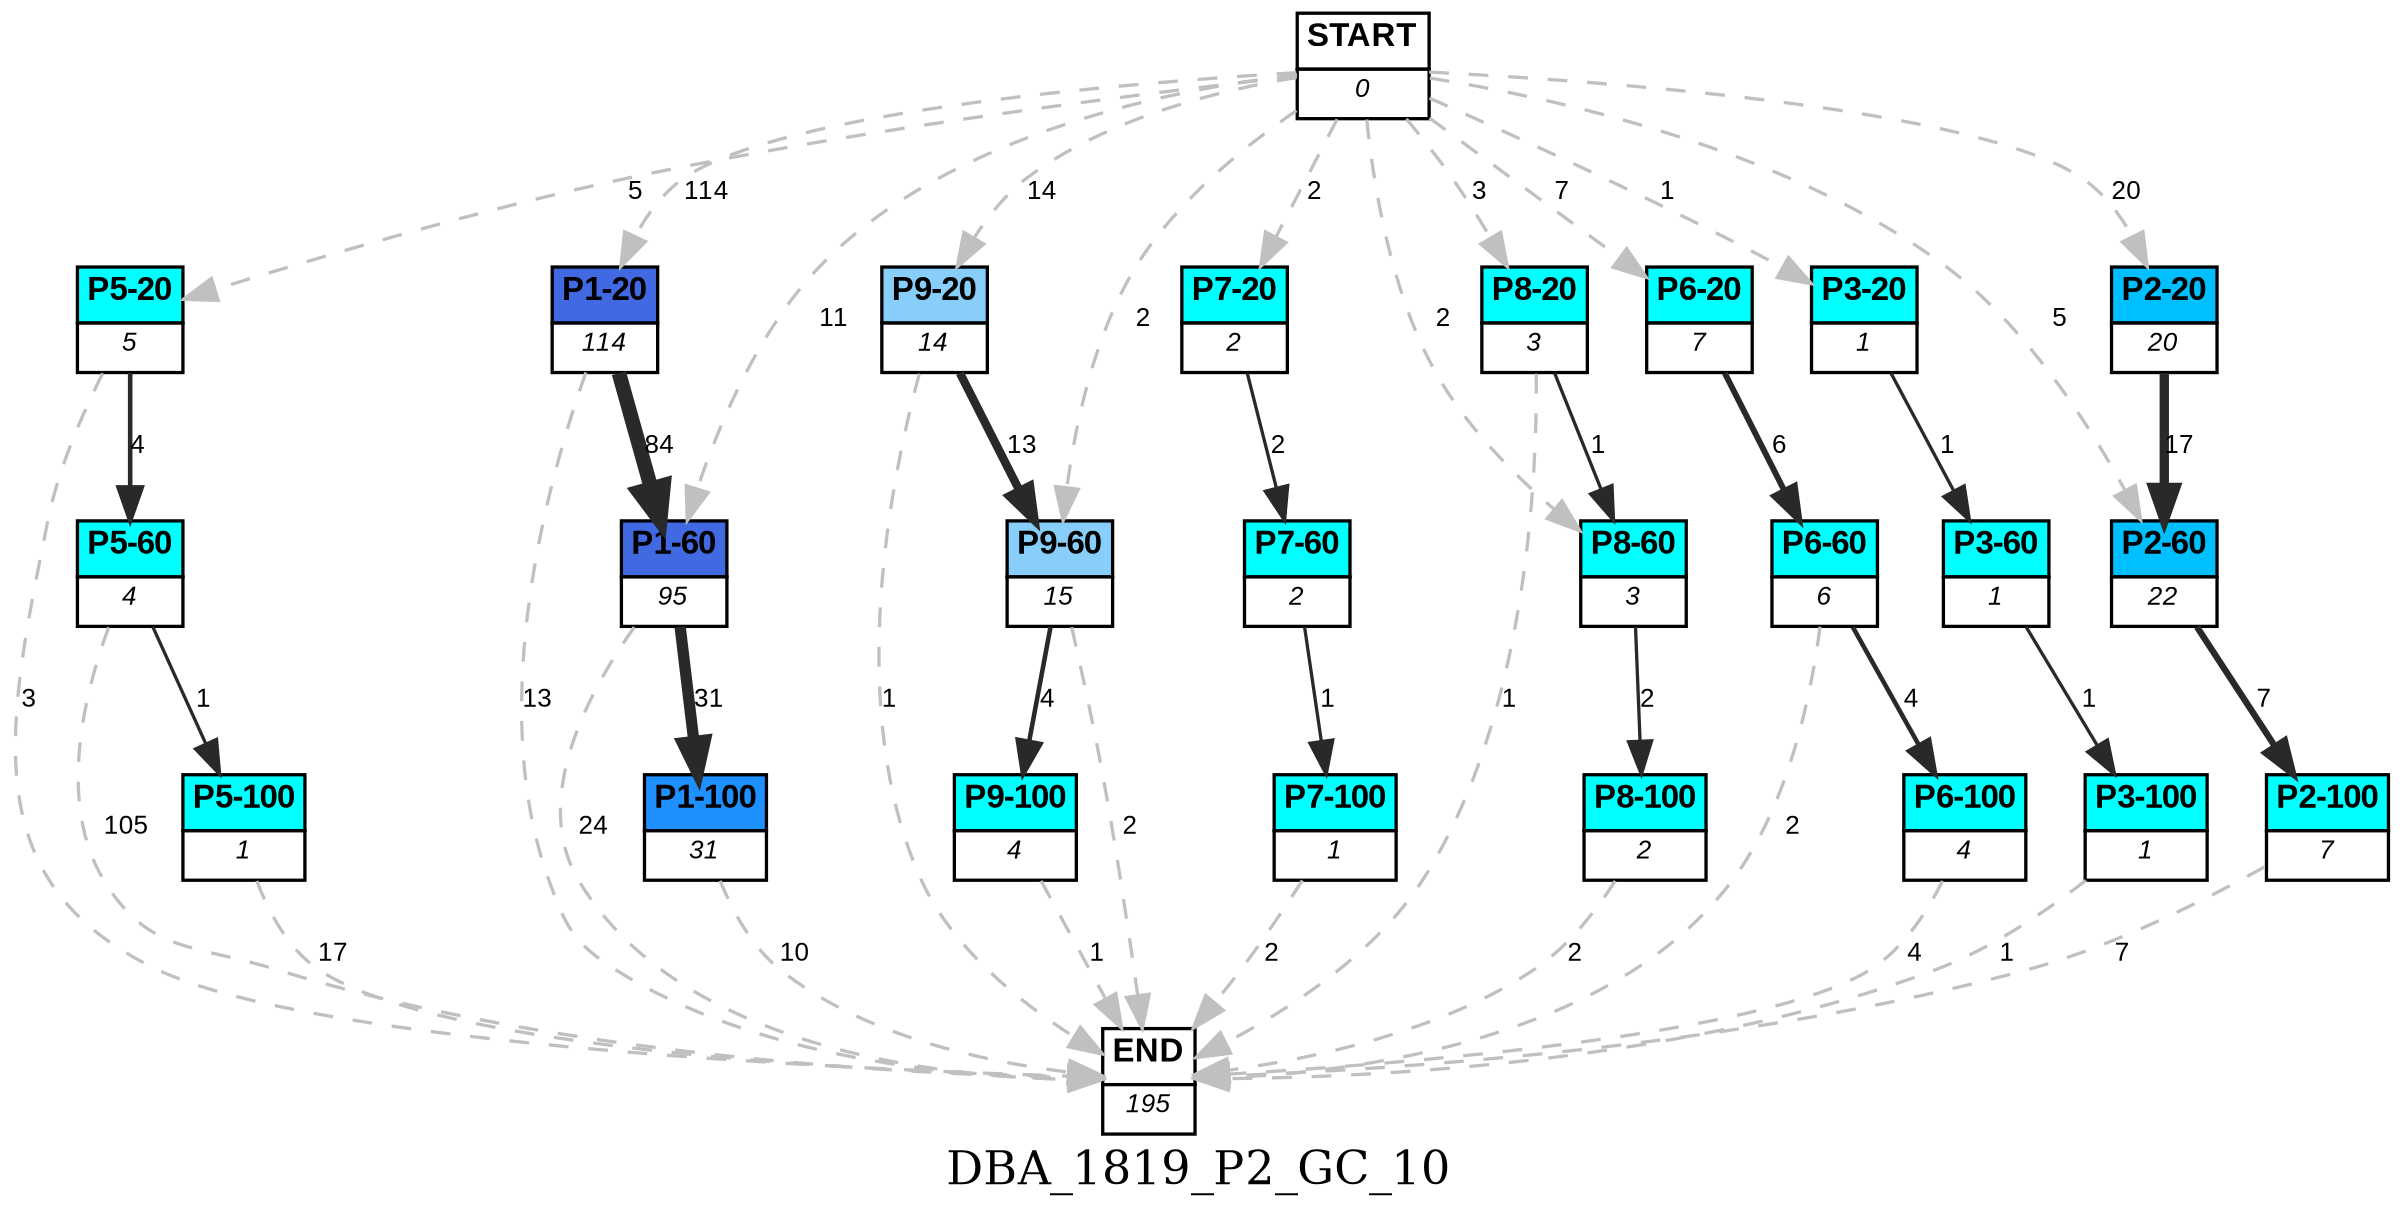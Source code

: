 digraph DBA_1819_P2_GC_10 {
	label=DBA_1819_P2_GC_10;
	dpi = 150
	size="16,11!";
	margin = 0;
"START" [shape=plain, label=<<table border="0" cellborder="1" cellspacing="0"><tr><td bgcolor="white"><FONT face="Arial" POINT-SIZE="10"><b>START</b></FONT></td></tr><tr><td bgcolor="white"><FONT face="Arial" POINT-SIZE="8"><i>0</i></FONT></td></tr></table>>]

"P5-20" [shape=plain, label=<<table border="0" cellborder="1" cellspacing="0"><tr><td bgcolor="aqua"><FONT face="Arial" POINT-SIZE="10"><b>P5-20</b></FONT></td></tr><tr><td bgcolor="white"><FONT face="Arial" POINT-SIZE="8"><i>5</i></FONT></td></tr></table>>]

"P5-60" [shape=plain, label=<<table border="0" cellborder="1" cellspacing="0"><tr><td bgcolor="aqua"><FONT face="Arial" POINT-SIZE="10"><b>P5-60</b></FONT></td></tr><tr><td bgcolor="white"><FONT face="Arial" POINT-SIZE="8"><i>4</i></FONT></td></tr></table>>]

"P5-100" [shape=plain, label=<<table border="0" cellborder="1" cellspacing="0"><tr><td bgcolor="aqua"><FONT face="Arial" POINT-SIZE="10"><b>P5-100</b></FONT></td></tr><tr><td bgcolor="white"><FONT face="Arial" POINT-SIZE="8"><i>1</i></FONT></td></tr></table>>]

"P1-20" [shape=plain, label=<<table border="0" cellborder="1" cellspacing="0"><tr><td bgcolor="royalblue"><FONT face="Arial" POINT-SIZE="10"><b>P1-20</b></FONT></td></tr><tr><td bgcolor="white"><FONT face="Arial" POINT-SIZE="8"><i>114</i></FONT></td></tr></table>>]

"P1-60" [shape=plain, label=<<table border="0" cellborder="1" cellspacing="0"><tr><td bgcolor="royalblue"><FONT face="Arial" POINT-SIZE="10"><b>P1-60</b></FONT></td></tr><tr><td bgcolor="white"><FONT face="Arial" POINT-SIZE="8"><i>95</i></FONT></td></tr></table>>]

"P1-100" [shape=plain, label=<<table border="0" cellborder="1" cellspacing="0"><tr><td bgcolor="dodgerblue"><FONT face="Arial" POINT-SIZE="10"><b>P1-100</b></FONT></td></tr><tr><td bgcolor="white"><FONT face="Arial" POINT-SIZE="8"><i>31</i></FONT></td></tr></table>>]

"P9-20" [shape=plain, label=<<table border="0" cellborder="1" cellspacing="0"><tr><td bgcolor="lightskyblue"><FONT face="Arial" POINT-SIZE="10"><b>P9-20</b></FONT></td></tr><tr><td bgcolor="white"><FONT face="Arial" POINT-SIZE="8"><i>14</i></FONT></td></tr></table>>]

"P9-60" [shape=plain, label=<<table border="0" cellborder="1" cellspacing="0"><tr><td bgcolor="lightskyblue"><FONT face="Arial" POINT-SIZE="10"><b>P9-60</b></FONT></td></tr><tr><td bgcolor="white"><FONT face="Arial" POINT-SIZE="8"><i>15</i></FONT></td></tr></table>>]

"P2-20" [shape=plain, label=<<table border="0" cellborder="1" cellspacing="0"><tr><td bgcolor="deepskyblue"><FONT face="Arial" POINT-SIZE="10"><b>P2-20</b></FONT></td></tr><tr><td bgcolor="white"><FONT face="Arial" POINT-SIZE="8"><i>20</i></FONT></td></tr></table>>]

"P2-60" [shape=plain, label=<<table border="0" cellborder="1" cellspacing="0"><tr><td bgcolor="deepskyblue"><FONT face="Arial" POINT-SIZE="10"><b>P2-60</b></FONT></td></tr><tr><td bgcolor="white"><FONT face="Arial" POINT-SIZE="8"><i>22</i></FONT></td></tr></table>>]

"P7-20" [shape=plain, label=<<table border="0" cellborder="1" cellspacing="0"><tr><td bgcolor="aqua"><FONT face="Arial" POINT-SIZE="10"><b>P7-20</b></FONT></td></tr><tr><td bgcolor="white"><FONT face="Arial" POINT-SIZE="8"><i>2</i></FONT></td></tr></table>>]

"P7-60" [shape=plain, label=<<table border="0" cellborder="1" cellspacing="0"><tr><td bgcolor="aqua"><FONT face="Arial" POINT-SIZE="10"><b>P7-60</b></FONT></td></tr><tr><td bgcolor="white"><FONT face="Arial" POINT-SIZE="8"><i>2</i></FONT></td></tr></table>>]

"P7-100" [shape=plain, label=<<table border="0" cellborder="1" cellspacing="0"><tr><td bgcolor="aqua"><FONT face="Arial" POINT-SIZE="10"><b>P7-100</b></FONT></td></tr><tr><td bgcolor="white"><FONT face="Arial" POINT-SIZE="8"><i>1</i></FONT></td></tr></table>>]

"P8-20" [shape=plain, label=<<table border="0" cellborder="1" cellspacing="0"><tr><td bgcolor="aqua"><FONT face="Arial" POINT-SIZE="10"><b>P8-20</b></FONT></td></tr><tr><td bgcolor="white"><FONT face="Arial" POINT-SIZE="8"><i>3</i></FONT></td></tr></table>>]

"P6-20" [shape=plain, label=<<table border="0" cellborder="1" cellspacing="0"><tr><td bgcolor="aqua"><FONT face="Arial" POINT-SIZE="10"><b>P6-20</b></FONT></td></tr><tr><td bgcolor="white"><FONT face="Arial" POINT-SIZE="8"><i>7</i></FONT></td></tr></table>>]

"P6-60" [shape=plain, label=<<table border="0" cellborder="1" cellspacing="0"><tr><td bgcolor="aqua"><FONT face="Arial" POINT-SIZE="10"><b>P6-60</b></FONT></td></tr><tr><td bgcolor="white"><FONT face="Arial" POINT-SIZE="8"><i>6</i></FONT></td></tr></table>>]

"P6-100" [shape=plain, label=<<table border="0" cellborder="1" cellspacing="0"><tr><td bgcolor="aqua"><FONT face="Arial" POINT-SIZE="10"><b>P6-100</b></FONT></td></tr><tr><td bgcolor="white"><FONT face="Arial" POINT-SIZE="8"><i>4</i></FONT></td></tr></table>>]

"P8-60" [shape=plain, label=<<table border="0" cellborder="1" cellspacing="0"><tr><td bgcolor="aqua"><FONT face="Arial" POINT-SIZE="10"><b>P8-60</b></FONT></td></tr><tr><td bgcolor="white"><FONT face="Arial" POINT-SIZE="8"><i>3</i></FONT></td></tr></table>>]

"P8-100" [shape=plain, label=<<table border="0" cellborder="1" cellspacing="0"><tr><td bgcolor="aqua"><FONT face="Arial" POINT-SIZE="10"><b>P8-100</b></FONT></td></tr><tr><td bgcolor="white"><FONT face="Arial" POINT-SIZE="8"><i>2</i></FONT></td></tr></table>>]

"P3-20" [shape=plain, label=<<table border="0" cellborder="1" cellspacing="0"><tr><td bgcolor="aqua"><FONT face="Arial" POINT-SIZE="10"><b>P3-20</b></FONT></td></tr><tr><td bgcolor="white"><FONT face="Arial" POINT-SIZE="8"><i>1</i></FONT></td></tr></table>>]

"P3-60" [shape=plain, label=<<table border="0" cellborder="1" cellspacing="0"><tr><td bgcolor="aqua"><FONT face="Arial" POINT-SIZE="10"><b>P3-60</b></FONT></td></tr><tr><td bgcolor="white"><FONT face="Arial" POINT-SIZE="8"><i>1</i></FONT></td></tr></table>>]

"P3-100" [shape=plain, label=<<table border="0" cellborder="1" cellspacing="0"><tr><td bgcolor="aqua"><FONT face="Arial" POINT-SIZE="10"><b>P3-100</b></FONT></td></tr><tr><td bgcolor="white"><FONT face="Arial" POINT-SIZE="8"><i>1</i></FONT></td></tr></table>>]

"P2-100" [shape=plain, label=<<table border="0" cellborder="1" cellspacing="0"><tr><td bgcolor="aqua"><FONT face="Arial" POINT-SIZE="10"><b>P2-100</b></FONT></td></tr><tr><td bgcolor="white"><FONT face="Arial" POINT-SIZE="8"><i>7</i></FONT></td></tr></table>>]

"P9-100" [shape=plain, label=<<table border="0" cellborder="1" cellspacing="0"><tr><td bgcolor="aqua"><FONT face="Arial" POINT-SIZE="10"><b>P9-100</b></FONT></td></tr><tr><td bgcolor="white"><FONT face="Arial" POINT-SIZE="8"><i>4</i></FONT></td></tr></table>>]

"END" [shape=plain, label=<<table border="0" cellborder="1" cellspacing="0"><tr><td bgcolor="white"><FONT face="Arial" POINT-SIZE="10"><b>END</b></FONT></td></tr><tr><td bgcolor="white"><FONT face="Arial" POINT-SIZE="8"><i>195</i></FONT></td></tr></table>>]

"START" -> "P5-20" [ style = dashed color=grey label ="5" labelfloat=false fontname="Arial" fontsize=8]

"START" -> "P1-20" [ style = dashed color=grey label ="114" labelfloat=false fontname="Arial" fontsize=8]

"START" -> "P1-60" [ style = dashed color=grey label ="11" labelfloat=false fontname="Arial" fontsize=8]

"START" -> "P9-20" [ style = dashed color=grey label ="14" labelfloat=false fontname="Arial" fontsize=8]

"START" -> "P9-60" [ style = dashed color=grey label ="2" labelfloat=false fontname="Arial" fontsize=8]

"START" -> "P2-20" [ style = dashed color=grey label ="20" labelfloat=false fontname="Arial" fontsize=8]

"START" -> "P2-60" [ style = dashed color=grey label ="5" labelfloat=false fontname="Arial" fontsize=8]

"START" -> "P7-20" [ style = dashed color=grey label ="2" labelfloat=false fontname="Arial" fontsize=8]

"START" -> "P8-20" [ style = dashed color=grey label ="3" labelfloat=false fontname="Arial" fontsize=8]

"START" -> "P6-20" [ style = dashed color=grey label ="7" labelfloat=false fontname="Arial" fontsize=8]

"START" -> "P8-60" [ style = dashed color=grey label ="2" labelfloat=false fontname="Arial" fontsize=8]

"START" -> "P3-20" [ style = dashed color=grey label ="1" labelfloat=false fontname="Arial" fontsize=8]

"P5-20" -> "P5-60" [ color=grey16 penwidth = "1.38629436111989"label ="4" labelfloat=false fontname="Arial" fontsize=8]

"P5-20" -> "END" [ style = dashed color=grey label ="3" labelfloat=false fontname="Arial" fontsize=8]

"P5-60" -> "P5-100" [ color=grey16 penwidth = "1"label ="1" labelfloat=false fontname="Arial" fontsize=8]

"P5-60" -> "END" [ style = dashed color=grey label ="105" labelfloat=false fontname="Arial" fontsize=8]

"P5-100" -> "END" [ style = dashed color=grey label ="17" labelfloat=false fontname="Arial" fontsize=8]

"P1-20" -> "P1-60" [ color=grey16 penwidth = "4.43081679884331"label ="84" labelfloat=false fontname="Arial" fontsize=8]

"P1-20" -> "END" [ style = dashed color=grey label ="13" labelfloat=false fontname="Arial" fontsize=8]

"P1-60" -> "P1-100" [ color=grey16 penwidth = "3.43398720448515"label ="31" labelfloat=false fontname="Arial" fontsize=8]

"P1-60" -> "END" [ style = dashed color=grey label ="24" labelfloat=false fontname="Arial" fontsize=8]

"P1-100" -> "END" [ style = dashed color=grey label ="10" labelfloat=false fontname="Arial" fontsize=8]

"P9-20" -> "P9-60" [ color=grey16 penwidth = "2.56494935746154"label ="13" labelfloat=false fontname="Arial" fontsize=8]

"P9-20" -> "END" [ style = dashed color=grey label ="1" labelfloat=false fontname="Arial" fontsize=8]

"P9-60" -> "P9-100" [ color=grey16 penwidth = "1.38629436111989"label ="4" labelfloat=false fontname="Arial" fontsize=8]

"P9-60" -> "END" [ style = dashed color=grey label ="2" labelfloat=false fontname="Arial" fontsize=8]

"P2-20" -> "P2-60" [ color=grey16 penwidth = "2.83321334405622"label ="17" labelfloat=false fontname="Arial" fontsize=8]

"P2-60" -> "P2-100" [ color=grey16 penwidth = "1.94591014905531"label ="7" labelfloat=false fontname="Arial" fontsize=8]

"P7-20" -> "P7-60" [ color=grey16 penwidth = "1"label ="2" labelfloat=false fontname="Arial" fontsize=8]

"P7-60" -> "P7-100" [ color=grey16 penwidth = "1"label ="1" labelfloat=false fontname="Arial" fontsize=8]

"P7-100" -> "END" [ style = dashed color=grey label ="2" labelfloat=false fontname="Arial" fontsize=8]

"P8-20" -> "P8-60" [ color=grey16 penwidth = "1"label ="1" labelfloat=false fontname="Arial" fontsize=8]

"P8-20" -> "END" [ style = dashed color=grey label ="1" labelfloat=false fontname="Arial" fontsize=8]

"P6-20" -> "P6-60" [ color=grey16 penwidth = "1.79175946922805"label ="6" labelfloat=false fontname="Arial" fontsize=8]

"P6-60" -> "P6-100" [ color=grey16 penwidth = "1.38629436111989"label ="4" labelfloat=false fontname="Arial" fontsize=8]

"P6-60" -> "END" [ style = dashed color=grey label ="2" labelfloat=false fontname="Arial" fontsize=8]

"P6-100" -> "END" [ style = dashed color=grey label ="4" labelfloat=false fontname="Arial" fontsize=8]

"P8-60" -> "P8-100" [ color=grey16 penwidth = "1"label ="2" labelfloat=false fontname="Arial" fontsize=8]

"P8-100" -> "END" [ style = dashed color=grey label ="2" labelfloat=false fontname="Arial" fontsize=8]

"P3-20" -> "P3-60" [ color=grey16 penwidth = "1"label ="1" labelfloat=false fontname="Arial" fontsize=8]

"P3-60" -> "P3-100" [ color=grey16 penwidth = "1"label ="1" labelfloat=false fontname="Arial" fontsize=8]

"P3-100" -> "END" [ style = dashed color=grey label ="1" labelfloat=false fontname="Arial" fontsize=8]

"P2-100" -> "END" [ style = dashed color=grey label ="7" labelfloat=false fontname="Arial" fontsize=8]

"P9-100" -> "END" [ style = dashed color=grey label ="1" labelfloat=false fontname="Arial" fontsize=8]

}
